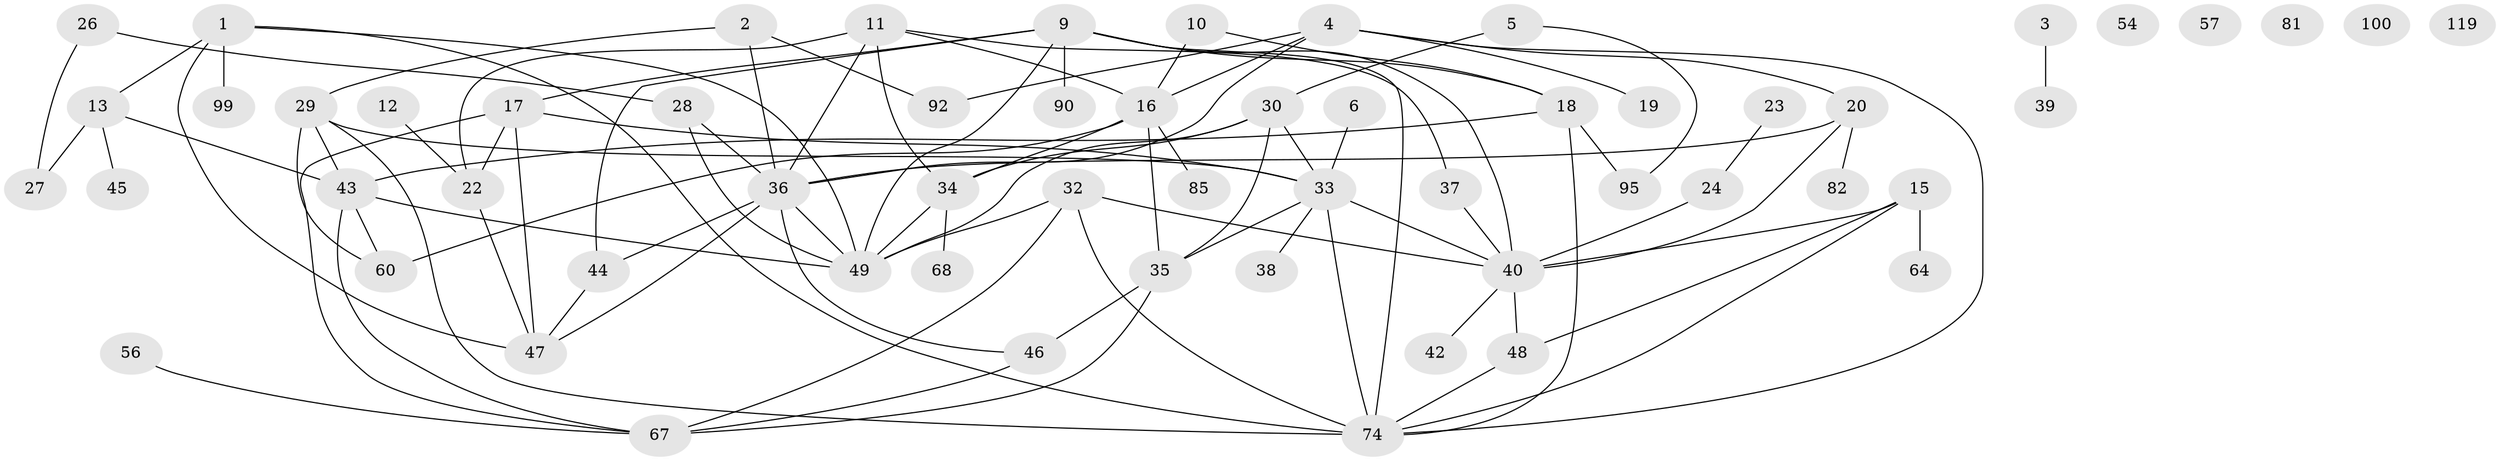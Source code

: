 // original degree distribution, {3: 0.226890756302521, 2: 0.23529411764705882, 1: 0.2184873949579832, 5: 0.08403361344537816, 4: 0.14285714285714285, 6: 0.05042016806722689, 0: 0.03361344537815126, 7: 0.008403361344537815}
// Generated by graph-tools (version 1.1) at 2025/13/03/09/25 04:13:13]
// undirected, 59 vertices, 95 edges
graph export_dot {
graph [start="1"]
  node [color=gray90,style=filled];
  1 [super="+7+14+21"];
  2 [super="+8"];
  3;
  4 [super="+76"];
  5;
  6 [super="+25+102"];
  9 [super="+107+66"];
  10 [super="+31"];
  11 [super="+71"];
  12;
  13 [super="+93"];
  15 [super="+72"];
  16 [super="+41+89"];
  17 [super="+61"];
  18 [super="+52"];
  19 [super="+98"];
  20 [super="+111"];
  22 [super="+118"];
  23;
  24;
  26;
  27;
  28;
  29 [super="+63+97"];
  30 [super="+50+70"];
  32 [super="+79"];
  33 [super="+73"];
  34 [super="+94"];
  35;
  36 [super="+53+115"];
  37;
  38;
  39;
  40 [super="+112+105"];
  42 [super="+80"];
  43 [super="+62+84"];
  44;
  45;
  46;
  47;
  48;
  49 [super="+113+55"];
  54 [super="+58"];
  56 [super="+83"];
  57;
  60 [super="+69"];
  64 [super="+110"];
  67 [super="+77+78"];
  68;
  74 [super="+103+96+75"];
  81;
  82;
  85;
  90;
  92;
  95;
  99;
  100;
  119;
  1 -- 13;
  1 -- 99;
  1 -- 47;
  1 -- 74;
  1 -- 49;
  2 -- 29;
  2 -- 92;
  2 -- 36;
  3 -- 39;
  4 -- 19;
  4 -- 92;
  4 -- 20;
  4 -- 74;
  4 -- 36;
  4 -- 16;
  5 -- 95;
  5 -- 30;
  6 -- 33;
  9 -- 90;
  9 -- 49 [weight=2];
  9 -- 44;
  9 -- 17;
  9 -- 18;
  9 -- 40 [weight=2];
  9 -- 74;
  10 -- 16;
  10 -- 18;
  11 -- 37;
  11 -- 22;
  11 -- 16;
  11 -- 34;
  11 -- 36;
  12 -- 22;
  13 -- 27;
  13 -- 43;
  13 -- 45;
  15 -- 40;
  15 -- 48;
  15 -- 74;
  15 -- 64;
  16 -- 35;
  16 -- 60 [weight=2];
  16 -- 34;
  16 -- 85;
  17 -- 47;
  17 -- 33;
  17 -- 22;
  17 -- 67;
  18 -- 95;
  18 -- 74;
  18 -- 43;
  20 -- 82;
  20 -- 36;
  20 -- 40;
  22 -- 47;
  23 -- 24;
  24 -- 40;
  26 -- 27;
  26 -- 28;
  28 -- 36;
  28 -- 49;
  29 -- 33;
  29 -- 74;
  29 -- 43;
  29 -- 60;
  30 -- 34;
  30 -- 33;
  30 -- 49;
  30 -- 35;
  32 -- 40 [weight=2];
  32 -- 74;
  32 -- 49;
  32 -- 67;
  33 -- 35;
  33 -- 38;
  33 -- 74;
  33 -- 40;
  34 -- 49 [weight=2];
  34 -- 68;
  35 -- 46;
  35 -- 67 [weight=2];
  36 -- 46;
  36 -- 44;
  36 -- 47;
  36 -- 49;
  37 -- 40;
  40 -- 48;
  40 -- 42;
  43 -- 60;
  43 -- 49;
  43 -- 67 [weight=2];
  44 -- 47;
  46 -- 67;
  48 -- 74;
  56 -- 67;
}
